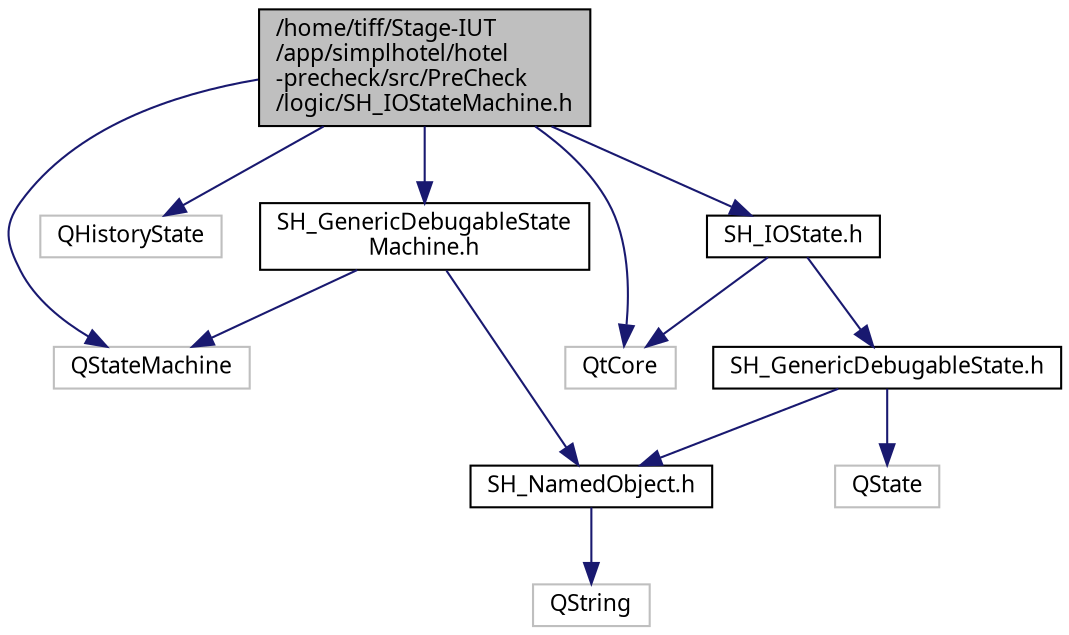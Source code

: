 digraph "/home/tiff/Stage-IUT/app/simplhotel/hotel-precheck/src/PreCheck/logic/SH_IOStateMachine.h"
{
 // INTERACTIVE_SVG=YES
  bgcolor="transparent";
  edge [fontname="Verdana",fontsize="11",labelfontname="Verdana",labelfontsize="11"];
  node [fontname="Verdana",fontsize="11",shape=record];
  Node1 [label="/home/tiff/Stage-IUT\l/app/simplhotel/hotel\l-precheck/src/PreCheck\l/logic/SH_IOStateMachine.h",height=0.2,width=0.4,color="black", fillcolor="grey75", style="filled" fontcolor="black"];
  Node1 -> Node2 [color="midnightblue",fontsize="11",style="solid",fontname="Verdana"];
  Node2 [label="QStateMachine",height=0.2,width=0.4,color="grey75"];
  Node1 -> Node3 [color="midnightblue",fontsize="11",style="solid",fontname="Verdana"];
  Node3 [label="QHistoryState",height=0.2,width=0.4,color="grey75"];
  Node1 -> Node4 [color="midnightblue",fontsize="11",style="solid",fontname="Verdana"];
  Node4 [label="QtCore",height=0.2,width=0.4,color="grey75"];
  Node1 -> Node5 [color="midnightblue",fontsize="11",style="solid",fontname="Verdana"];
  Node5 [label="SH_GenericDebugableState\lMachine.h",height=0.2,width=0.4,color="black",URL="$SH__GenericDebugableStateMachine_8h.html"];
  Node5 -> Node2 [color="midnightblue",fontsize="11",style="solid",fontname="Verdana"];
  Node5 -> Node6 [color="midnightblue",fontsize="11",style="solid",fontname="Verdana"];
  Node6 [label="SH_NamedObject.h",height=0.2,width=0.4,color="black",URL="$SH__NamedObject_8h.html"];
  Node6 -> Node7 [color="midnightblue",fontsize="11",style="solid",fontname="Verdana"];
  Node7 [label="QString",height=0.2,width=0.4,color="grey75"];
  Node1 -> Node8 [color="midnightblue",fontsize="11",style="solid",fontname="Verdana"];
  Node8 [label="SH_IOState.h",height=0.2,width=0.4,color="black",URL="$SH__IOState_8h.html"];
  Node8 -> Node9 [color="midnightblue",fontsize="11",style="solid",fontname="Verdana"];
  Node9 [label="SH_GenericDebugableState.h",height=0.2,width=0.4,color="black",URL="$SH__GenericDebugableState_8h.html"];
  Node9 -> Node10 [color="midnightblue",fontsize="11",style="solid",fontname="Verdana"];
  Node10 [label="QState",height=0.2,width=0.4,color="grey75"];
  Node9 -> Node6 [color="midnightblue",fontsize="11",style="solid",fontname="Verdana"];
  Node8 -> Node4 [color="midnightblue",fontsize="11",style="solid",fontname="Verdana"];
}
